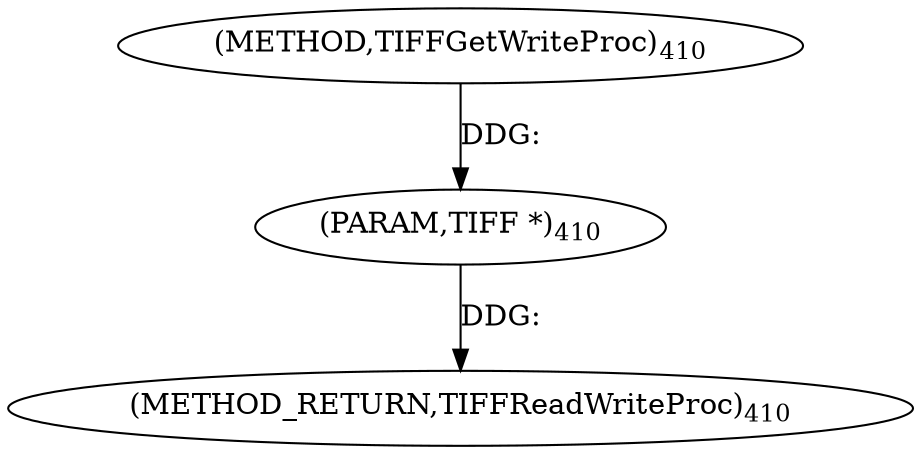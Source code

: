 digraph "TIFFGetWriteProc" {  
"8703" [label = <(METHOD,TIFFGetWriteProc)<SUB>410</SUB>> ]
"8705" [label = <(METHOD_RETURN,TIFFReadWriteProc)<SUB>410</SUB>> ]
"8704" [label = <(PARAM,TIFF *)<SUB>410</SUB>> ]
  "8704" -> "8705"  [ label = "DDG: "] 
  "8703" -> "8704"  [ label = "DDG: "] 
}
